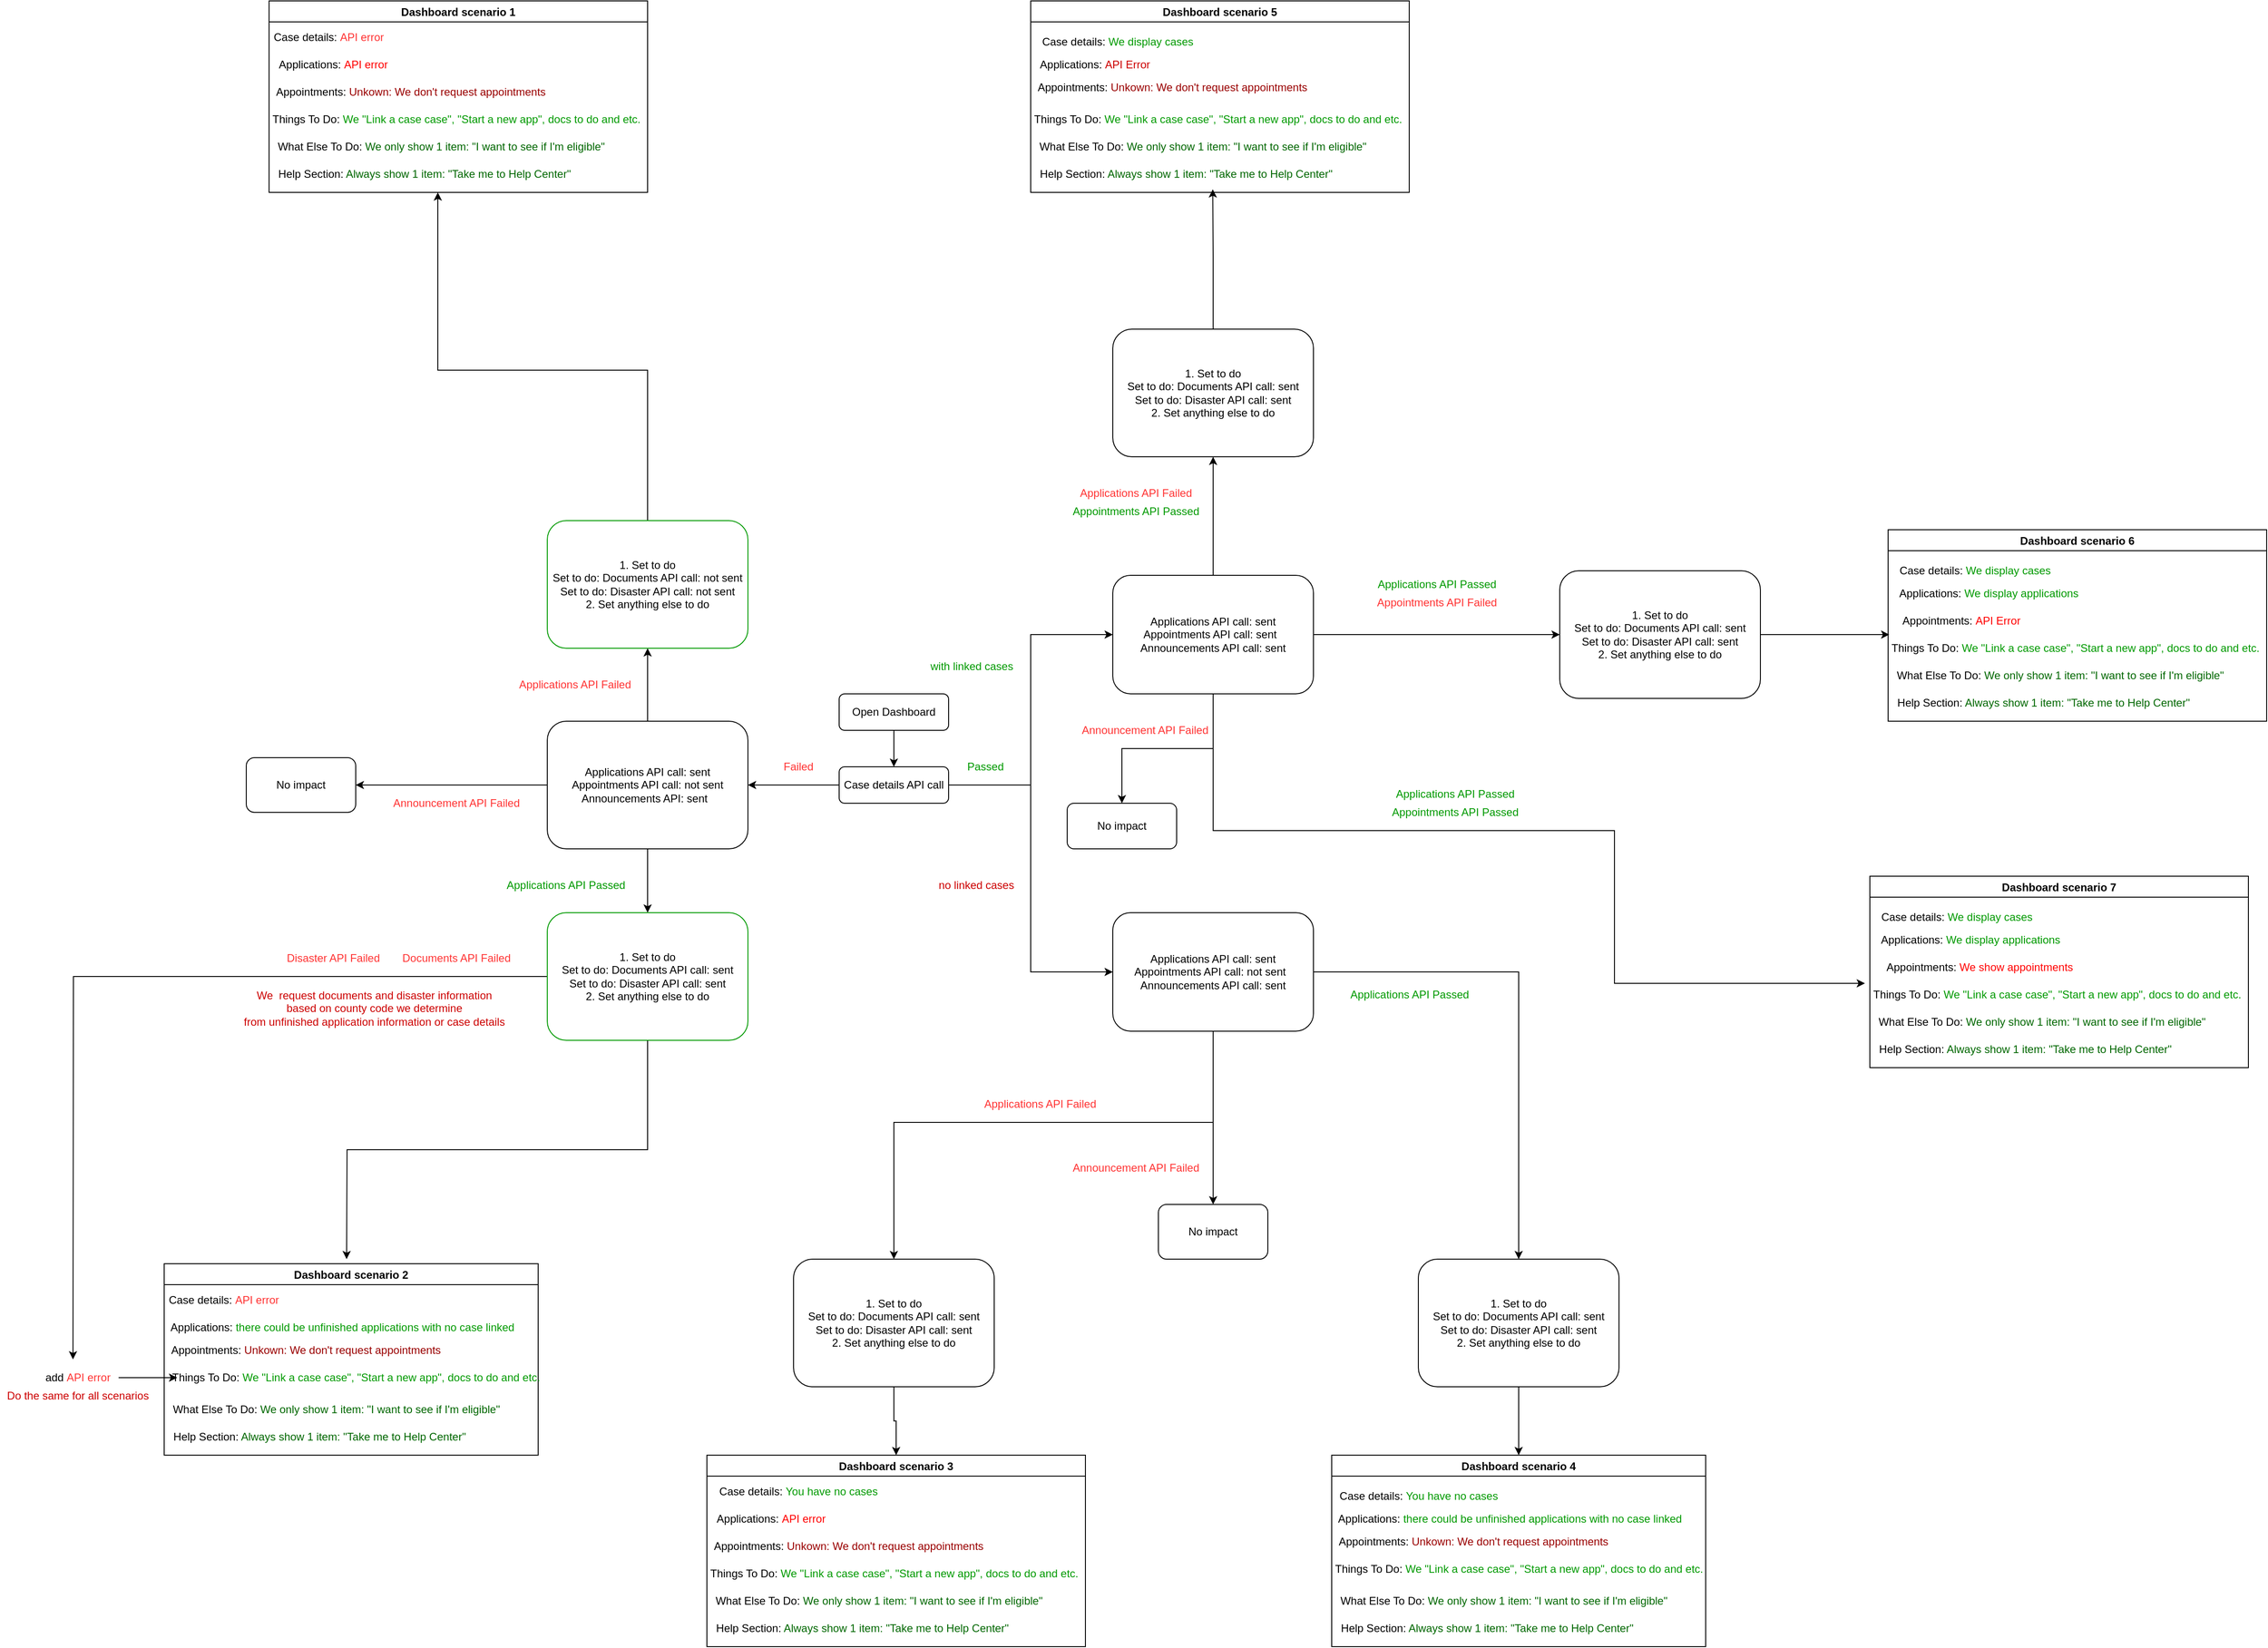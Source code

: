 <mxfile version="16.3.0" type="github">
  <diagram id="C5RBs43oDa-KdzZeNtuy" name="Page-1">
    <mxGraphModel dx="5891" dy="3206" grid="1" gridSize="10" guides="1" tooltips="1" connect="1" arrows="1" fold="1" page="1" pageScale="1" pageWidth="3300" pageHeight="2339" math="0" shadow="0">
      <root>
        <mxCell id="WIyWlLk6GJQsqaUBKTNV-0" />
        <mxCell id="WIyWlLk6GJQsqaUBKTNV-1" parent="WIyWlLk6GJQsqaUBKTNV-0" />
        <mxCell id="Nr0vDeNPcTDGTxnFOgeZ-0" value="" style="edgeStyle=orthogonalEdgeStyle;rounded=0;orthogonalLoop=1;jettySize=auto;html=1;" edge="1" parent="WIyWlLk6GJQsqaUBKTNV-1" source="WIyWlLk6GJQsqaUBKTNV-3" target="WIyWlLk6GJQsqaUBKTNV-12">
          <mxGeometry relative="1" as="geometry" />
        </mxCell>
        <mxCell id="WIyWlLk6GJQsqaUBKTNV-3" value="Open Dashboard" style="rounded=1;whiteSpace=wrap;html=1;fontSize=12;glass=0;strokeWidth=1;shadow=0;" parent="WIyWlLk6GJQsqaUBKTNV-1" vertex="1">
          <mxGeometry x="1380" y="980" width="120" height="40" as="geometry" />
        </mxCell>
        <mxCell id="Nr0vDeNPcTDGTxnFOgeZ-57" value="" style="edgeStyle=orthogonalEdgeStyle;rounded=0;orthogonalLoop=1;jettySize=auto;html=1;fontColor=#006600;" edge="1" parent="WIyWlLk6GJQsqaUBKTNV-1" source="WIyWlLk6GJQsqaUBKTNV-12" target="Nr0vDeNPcTDGTxnFOgeZ-56">
          <mxGeometry relative="1" as="geometry" />
        </mxCell>
        <mxCell id="Nr0vDeNPcTDGTxnFOgeZ-59" value="" style="edgeStyle=orthogonalEdgeStyle;rounded=0;orthogonalLoop=1;jettySize=auto;html=1;fontColor=#006600;entryX=0;entryY=0.5;entryDx=0;entryDy=0;" edge="1" parent="WIyWlLk6GJQsqaUBKTNV-1" source="WIyWlLk6GJQsqaUBKTNV-12" target="Nr0vDeNPcTDGTxnFOgeZ-58">
          <mxGeometry relative="1" as="geometry" />
        </mxCell>
        <mxCell id="Nr0vDeNPcTDGTxnFOgeZ-82" style="edgeStyle=orthogonalEdgeStyle;rounded=0;orthogonalLoop=1;jettySize=auto;html=1;fontColor=#009900;entryX=0;entryY=0.5;entryDx=0;entryDy=0;" edge="1" parent="WIyWlLk6GJQsqaUBKTNV-1" source="WIyWlLk6GJQsqaUBKTNV-12" target="Nr0vDeNPcTDGTxnFOgeZ-84">
          <mxGeometry relative="1" as="geometry">
            <mxPoint x="1590" y="1270" as="targetPoint" />
          </mxGeometry>
        </mxCell>
        <mxCell id="WIyWlLk6GJQsqaUBKTNV-12" value="Case details API call" style="rounded=1;whiteSpace=wrap;html=1;fontSize=12;glass=0;strokeWidth=1;shadow=0;" parent="WIyWlLk6GJQsqaUBKTNV-1" vertex="1">
          <mxGeometry x="1380" y="1060" width="120" height="40" as="geometry" />
        </mxCell>
        <mxCell id="Nr0vDeNPcTDGTxnFOgeZ-8" value="Dashboard scenario 1" style="swimlane;" vertex="1" parent="WIyWlLk6GJQsqaUBKTNV-1">
          <mxGeometry x="755" y="220" width="415" height="210" as="geometry" />
        </mxCell>
        <mxCell id="Nr0vDeNPcTDGTxnFOgeZ-9" value="&lt;font color=&quot;#000000&quot;&gt;Case details:&lt;/font&gt;&amp;nbsp;API error" style="text;html=1;align=center;verticalAlign=middle;resizable=0;points=[];autosize=1;strokeColor=none;fillColor=none;fontColor=#FF3333;" vertex="1" parent="Nr0vDeNPcTDGTxnFOgeZ-8">
          <mxGeometry x="-5" y="30" width="140" height="20" as="geometry" />
        </mxCell>
        <mxCell id="Nr0vDeNPcTDGTxnFOgeZ-12" value="&lt;font color=&quot;#000000&quot;&gt;Applications:&lt;/font&gt;&amp;nbsp;&lt;font color=&quot;#ff0000&quot;&gt;API error&lt;/font&gt;" style="text;html=1;align=center;verticalAlign=middle;resizable=0;points=[];autosize=1;strokeColor=none;fillColor=none;fontColor=#CC6600;" vertex="1" parent="Nr0vDeNPcTDGTxnFOgeZ-8">
          <mxGeometry x="5" y="60" width="130" height="20" as="geometry" />
        </mxCell>
        <mxCell id="Nr0vDeNPcTDGTxnFOgeZ-13" value="&lt;font color=&quot;#000000&quot;&gt;Appointments:&lt;/font&gt; &lt;font color=&quot;#990000&quot;&gt;Unkown: We don&#39;t request appointments&lt;/font&gt;" style="text;html=1;align=center;verticalAlign=middle;resizable=0;points=[];autosize=1;strokeColor=none;fillColor=none;fontColor=#CC6600;" vertex="1" parent="Nr0vDeNPcTDGTxnFOgeZ-8">
          <mxGeometry y="90" width="310" height="20" as="geometry" />
        </mxCell>
        <mxCell id="Nr0vDeNPcTDGTxnFOgeZ-15" value="&lt;font color=&quot;#000000&quot;&gt;Things To Do:&lt;/font&gt; &lt;font color=&quot;#009900&quot;&gt;We &quot;Link a case case&quot;, &quot;Start a new app&quot;, docs to do and etc.&lt;/font&gt;" style="text;html=1;align=center;verticalAlign=middle;resizable=0;points=[];autosize=1;strokeColor=none;fillColor=none;fontColor=#99004D;" vertex="1" parent="Nr0vDeNPcTDGTxnFOgeZ-8">
          <mxGeometry x="-5" y="120" width="420" height="20" as="geometry" />
        </mxCell>
        <mxCell id="Nr0vDeNPcTDGTxnFOgeZ-17" value="&lt;font color=&quot;#000000&quot;&gt;What Else To Do:&lt;/font&gt; &lt;font color=&quot;#006600&quot;&gt;We only show 1 item: &quot;I want to see if I&#39;m eligible&quot;&lt;/font&gt;&amp;nbsp;" style="text;html=1;align=center;verticalAlign=middle;resizable=0;points=[];autosize=1;strokeColor=none;fillColor=none;fontColor=#99004D;" vertex="1" parent="Nr0vDeNPcTDGTxnFOgeZ-8">
          <mxGeometry y="150" width="380" height="20" as="geometry" />
        </mxCell>
        <mxCell id="Nr0vDeNPcTDGTxnFOgeZ-19" value="&lt;font color=&quot;#000000&quot;&gt;Help Section:&lt;/font&gt; &lt;font color=&quot;#006600&quot;&gt;Always show 1 item: &quot;Take me to Help Center&quot;&lt;/font&gt;" style="text;html=1;align=center;verticalAlign=middle;resizable=0;points=[];autosize=1;strokeColor=none;fillColor=none;fontColor=#000099;" vertex="1" parent="Nr0vDeNPcTDGTxnFOgeZ-8">
          <mxGeometry y="180" width="340" height="20" as="geometry" />
        </mxCell>
        <mxCell id="Nr0vDeNPcTDGTxnFOgeZ-21" value="Failed" style="text;html=1;align=center;verticalAlign=middle;resizable=0;points=[];autosize=1;strokeColor=none;fillColor=none;fontColor=#FF3333;" vertex="1" parent="WIyWlLk6GJQsqaUBKTNV-1">
          <mxGeometry x="1310" y="1050" width="50" height="20" as="geometry" />
        </mxCell>
        <mxCell id="Nr0vDeNPcTDGTxnFOgeZ-25" value="&lt;font color=&quot;#009900&quot;&gt;with linked cases&lt;/font&gt;" style="text;html=1;align=center;verticalAlign=middle;resizable=0;points=[];autosize=1;strokeColor=none;fillColor=none;fontColor=#FF3333;" vertex="1" parent="WIyWlLk6GJQsqaUBKTNV-1">
          <mxGeometry x="1470" y="940" width="110" height="20" as="geometry" />
        </mxCell>
        <mxCell id="Nr0vDeNPcTDGTxnFOgeZ-61" value="" style="edgeStyle=orthogonalEdgeStyle;rounded=0;orthogonalLoop=1;jettySize=auto;html=1;fontColor=#006600;" edge="1" parent="WIyWlLk6GJQsqaUBKTNV-1" source="Nr0vDeNPcTDGTxnFOgeZ-56">
          <mxGeometry relative="1" as="geometry">
            <mxPoint x="1170.0" y="1220" as="targetPoint" />
          </mxGeometry>
        </mxCell>
        <mxCell id="Nr0vDeNPcTDGTxnFOgeZ-63" value="" style="edgeStyle=orthogonalEdgeStyle;rounded=0;orthogonalLoop=1;jettySize=auto;html=1;fontColor=#006600;" edge="1" parent="WIyWlLk6GJQsqaUBKTNV-1" source="Nr0vDeNPcTDGTxnFOgeZ-56" target="Nr0vDeNPcTDGTxnFOgeZ-62">
          <mxGeometry relative="1" as="geometry" />
        </mxCell>
        <mxCell id="Nr0vDeNPcTDGTxnFOgeZ-66" value="" style="edgeStyle=orthogonalEdgeStyle;rounded=0;orthogonalLoop=1;jettySize=auto;html=1;fontColor=#006600;" edge="1" parent="WIyWlLk6GJQsqaUBKTNV-1" source="Nr0vDeNPcTDGTxnFOgeZ-56" target="Nr0vDeNPcTDGTxnFOgeZ-65">
          <mxGeometry relative="1" as="geometry" />
        </mxCell>
        <mxCell id="Nr0vDeNPcTDGTxnFOgeZ-56" value="Applications API call: sent&lt;br&gt;Appointments API call: not sent&lt;br&gt;Announcements API: sent&amp;nbsp;&amp;nbsp;" style="rounded=1;whiteSpace=wrap;html=1;fontSize=12;glass=0;strokeWidth=1;shadow=0;" vertex="1" parent="WIyWlLk6GJQsqaUBKTNV-1">
          <mxGeometry x="1060" y="1010" width="220" height="140" as="geometry" />
        </mxCell>
        <mxCell id="Nr0vDeNPcTDGTxnFOgeZ-109" style="edgeStyle=orthogonalEdgeStyle;rounded=0;orthogonalLoop=1;jettySize=auto;html=1;entryX=0.5;entryY=0;entryDx=0;entryDy=0;fontSize=12;fontColor=#009900;" edge="1" parent="WIyWlLk6GJQsqaUBKTNV-1" source="Nr0vDeNPcTDGTxnFOgeZ-58" target="Nr0vDeNPcTDGTxnFOgeZ-108">
          <mxGeometry relative="1" as="geometry" />
        </mxCell>
        <mxCell id="Nr0vDeNPcTDGTxnFOgeZ-117" style="edgeStyle=orthogonalEdgeStyle;rounded=0;orthogonalLoop=1;jettySize=auto;html=1;entryX=0.5;entryY=1;entryDx=0;entryDy=0;fontSize=12;fontColor=#4D9900;" edge="1" parent="WIyWlLk6GJQsqaUBKTNV-1" source="Nr0vDeNPcTDGTxnFOgeZ-58" target="Nr0vDeNPcTDGTxnFOgeZ-116">
          <mxGeometry relative="1" as="geometry" />
        </mxCell>
        <mxCell id="Nr0vDeNPcTDGTxnFOgeZ-119" style="edgeStyle=orthogonalEdgeStyle;rounded=0;orthogonalLoop=1;jettySize=auto;html=1;entryX=0;entryY=0.5;entryDx=0;entryDy=0;fontSize=12;fontColor=#4D9900;" edge="1" parent="WIyWlLk6GJQsqaUBKTNV-1" source="Nr0vDeNPcTDGTxnFOgeZ-58" target="Nr0vDeNPcTDGTxnFOgeZ-118">
          <mxGeometry relative="1" as="geometry" />
        </mxCell>
        <mxCell id="Nr0vDeNPcTDGTxnFOgeZ-165" style="edgeStyle=orthogonalEdgeStyle;rounded=0;orthogonalLoop=1;jettySize=auto;html=1;entryX=-0.001;entryY=-0.125;entryDx=0;entryDy=0;entryPerimeter=0;fontSize=12;fontColor=#FF0000;" edge="1" parent="WIyWlLk6GJQsqaUBKTNV-1" source="Nr0vDeNPcTDGTxnFOgeZ-58" target="Nr0vDeNPcTDGTxnFOgeZ-161">
          <mxGeometry relative="1" as="geometry">
            <Array as="points">
              <mxPoint x="1790" y="1130" />
              <mxPoint x="2230" y="1130" />
              <mxPoint x="2230" y="1298" />
            </Array>
          </mxGeometry>
        </mxCell>
        <mxCell id="Nr0vDeNPcTDGTxnFOgeZ-58" value="Applications API call: sent&lt;br&gt;Appointments API call: sent&amp;nbsp;&amp;nbsp;&lt;br&gt;Announcements API call: sent" style="rounded=1;whiteSpace=wrap;html=1;fontSize=12;glass=0;strokeWidth=1;shadow=0;" vertex="1" parent="WIyWlLk6GJQsqaUBKTNV-1">
          <mxGeometry x="1680" y="850" width="220" height="130" as="geometry" />
        </mxCell>
        <mxCell id="Nr0vDeNPcTDGTxnFOgeZ-81" style="edgeStyle=orthogonalEdgeStyle;rounded=0;orthogonalLoop=1;jettySize=auto;html=1;fontColor=#009900;exitX=0.5;exitY=1;exitDx=0;exitDy=0;" edge="1" parent="WIyWlLk6GJQsqaUBKTNV-1" source="Nr0vDeNPcTDGTxnFOgeZ-132">
          <mxGeometry relative="1" as="geometry">
            <mxPoint x="840.0" y="1600" as="targetPoint" />
            <mxPoint x="1157.9" y="1360.84" as="sourcePoint" />
          </mxGeometry>
        </mxCell>
        <mxCell id="Nr0vDeNPcTDGTxnFOgeZ-71" style="edgeStyle=orthogonalEdgeStyle;rounded=0;orthogonalLoop=1;jettySize=auto;html=1;fontColor=#006600;" edge="1" parent="WIyWlLk6GJQsqaUBKTNV-1" source="Nr0vDeNPcTDGTxnFOgeZ-62">
          <mxGeometry relative="1" as="geometry">
            <mxPoint x="940" y="430" as="targetPoint" />
            <Array as="points">
              <mxPoint x="1170" y="625" />
              <mxPoint x="940" y="625" />
              <mxPoint x="940" y="460" />
            </Array>
          </mxGeometry>
        </mxCell>
        <mxCell id="Nr0vDeNPcTDGTxnFOgeZ-62" value="1. Set to do&lt;br&gt;Set to do: Documents API call: not sent&lt;br&gt;Set to do: Disaster API call: not sent&lt;br&gt;2. Set anything else to do" style="rounded=1;whiteSpace=wrap;html=1;fontSize=12;glass=0;strokeWidth=1;shadow=0;strokeColor=#009900;" vertex="1" parent="WIyWlLk6GJQsqaUBKTNV-1">
          <mxGeometry x="1060" y="790" width="220" height="140" as="geometry" />
        </mxCell>
        <mxCell id="Nr0vDeNPcTDGTxnFOgeZ-64" value="Applications API Failed" style="text;html=1;align=center;verticalAlign=middle;resizable=0;points=[];autosize=1;strokeColor=none;fillColor=none;fontColor=#FF3333;" vertex="1" parent="WIyWlLk6GJQsqaUBKTNV-1">
          <mxGeometry x="1020" y="960" width="140" height="20" as="geometry" />
        </mxCell>
        <mxCell id="Nr0vDeNPcTDGTxnFOgeZ-65" value="No impact" style="whiteSpace=wrap;html=1;rounded=1;glass=0;strokeWidth=1;shadow=0;" vertex="1" parent="WIyWlLk6GJQsqaUBKTNV-1">
          <mxGeometry x="730" y="1050" width="120" height="60" as="geometry" />
        </mxCell>
        <mxCell id="Nr0vDeNPcTDGTxnFOgeZ-68" value="Announcement API Failed" style="text;html=1;align=center;verticalAlign=middle;resizable=0;points=[];autosize=1;strokeColor=none;fillColor=none;fontColor=#FF3333;" vertex="1" parent="WIyWlLk6GJQsqaUBKTNV-1">
          <mxGeometry x="885" y="1090" width="150" height="20" as="geometry" />
        </mxCell>
        <mxCell id="Nr0vDeNPcTDGTxnFOgeZ-72" value="&lt;font color=&quot;#009900&quot;&gt;Applications API Passed&lt;/font&gt;" style="text;html=1;align=center;verticalAlign=middle;resizable=0;points=[];autosize=1;strokeColor=none;fillColor=none;fontColor=#FF3333;" vertex="1" parent="WIyWlLk6GJQsqaUBKTNV-1">
          <mxGeometry x="1005" y="1180" width="150" height="20" as="geometry" />
        </mxCell>
        <mxCell id="Nr0vDeNPcTDGTxnFOgeZ-73" value="Dashboard scenario 2" style="swimlane;" vertex="1" parent="WIyWlLk6GJQsqaUBKTNV-1">
          <mxGeometry x="640" y="1605" width="410" height="210" as="geometry" />
        </mxCell>
        <mxCell id="Nr0vDeNPcTDGTxnFOgeZ-74" value="&lt;font color=&quot;#000000&quot;&gt;Case details:&lt;/font&gt;&amp;nbsp;API error" style="text;html=1;align=center;verticalAlign=middle;resizable=0;points=[];autosize=1;strokeColor=none;fillColor=none;fontColor=#FF3333;" vertex="1" parent="Nr0vDeNPcTDGTxnFOgeZ-73">
          <mxGeometry x="-5" y="30" width="140" height="20" as="geometry" />
        </mxCell>
        <mxCell id="Nr0vDeNPcTDGTxnFOgeZ-75" value="&lt;font color=&quot;#000000&quot;&gt;Applications:&lt;/font&gt;&amp;nbsp;&lt;font color=&quot;#009900&quot;&gt;there could be unfinished applications with no case linked&lt;/font&gt;" style="text;html=1;align=center;verticalAlign=middle;resizable=0;points=[];autosize=1;strokeColor=none;fillColor=none;fontColor=#CC6600;" vertex="1" parent="Nr0vDeNPcTDGTxnFOgeZ-73">
          <mxGeometry y="60" width="390" height="20" as="geometry" />
        </mxCell>
        <mxCell id="Nr0vDeNPcTDGTxnFOgeZ-77" value="&lt;font color=&quot;#000000&quot;&gt;Things To Do:&lt;/font&gt;&amp;nbsp;&lt;font color=&quot;#009900&quot;&gt;We &quot;Link a case case&quot;, &quot;Start a new app&quot;, docs to do and etc.&lt;/font&gt;" style="text;html=1;align=center;verticalAlign=middle;resizable=0;points=[];autosize=1;strokeColor=none;fillColor=none;fontColor=#99004D;" vertex="1" parent="Nr0vDeNPcTDGTxnFOgeZ-73">
          <mxGeometry y="115" width="420" height="20" as="geometry" />
        </mxCell>
        <mxCell id="Nr0vDeNPcTDGTxnFOgeZ-78" value="&lt;font color=&quot;#000000&quot;&gt;What Else To Do:&lt;/font&gt; &lt;font color=&quot;#006600&quot;&gt;We only show 1 item: &quot;I want to see if I&#39;m eligible&quot;&lt;/font&gt;&amp;nbsp;" style="text;html=1;align=center;verticalAlign=middle;resizable=0;points=[];autosize=1;strokeColor=none;fillColor=none;fontColor=#99004D;" vertex="1" parent="Nr0vDeNPcTDGTxnFOgeZ-73">
          <mxGeometry y="150" width="380" height="20" as="geometry" />
        </mxCell>
        <mxCell id="Nr0vDeNPcTDGTxnFOgeZ-79" value="&lt;font color=&quot;#000000&quot;&gt;Help Section:&lt;/font&gt; &lt;font color=&quot;#006600&quot;&gt;Always show 1 item: &quot;Take me to Help Center&quot;&lt;/font&gt;" style="text;html=1;align=center;verticalAlign=middle;resizable=0;points=[];autosize=1;strokeColor=none;fillColor=none;fontColor=#000099;" vertex="1" parent="Nr0vDeNPcTDGTxnFOgeZ-73">
          <mxGeometry y="180" width="340" height="20" as="geometry" />
        </mxCell>
        <mxCell id="Nr0vDeNPcTDGTxnFOgeZ-76" value="&lt;font color=&quot;#000000&quot;&gt;Appointments:&lt;/font&gt; &lt;font color=&quot;#990000&quot;&gt;Unkown: We don&#39;t request appointments&lt;/font&gt;" style="text;html=1;align=center;verticalAlign=middle;resizable=0;points=[];autosize=1;strokeColor=none;fillColor=none;fontColor=#CC6600;" vertex="1" parent="Nr0vDeNPcTDGTxnFOgeZ-73">
          <mxGeometry y="85" width="310" height="20" as="geometry" />
        </mxCell>
        <mxCell id="Nr0vDeNPcTDGTxnFOgeZ-83" value="&lt;font&gt;no linked cases&lt;/font&gt;" style="text;html=1;align=center;verticalAlign=middle;resizable=0;points=[];autosize=1;strokeColor=none;fillColor=none;fontColor=#CC0000;" vertex="1" parent="WIyWlLk6GJQsqaUBKTNV-1">
          <mxGeometry x="1480" y="1180" width="100" height="20" as="geometry" />
        </mxCell>
        <mxCell id="Nr0vDeNPcTDGTxnFOgeZ-93" style="edgeStyle=orthogonalEdgeStyle;rounded=0;orthogonalLoop=1;jettySize=auto;html=1;fontColor=#CC0000;entryX=0.5;entryY=0;entryDx=0;entryDy=0;" edge="1" parent="WIyWlLk6GJQsqaUBKTNV-1" source="Nr0vDeNPcTDGTxnFOgeZ-84" target="Nr0vDeNPcTDGTxnFOgeZ-111">
          <mxGeometry relative="1" as="geometry">
            <mxPoint x="1450" y="1600" as="targetPoint" />
            <Array as="points">
              <mxPoint x="1790" y="1450" />
              <mxPoint x="1440" y="1450" />
            </Array>
          </mxGeometry>
        </mxCell>
        <mxCell id="Nr0vDeNPcTDGTxnFOgeZ-96" style="edgeStyle=orthogonalEdgeStyle;rounded=0;orthogonalLoop=1;jettySize=auto;html=1;entryX=0.5;entryY=0;entryDx=0;entryDy=0;fontSize=12;fontColor=#009900;" edge="1" parent="WIyWlLk6GJQsqaUBKTNV-1" source="Nr0vDeNPcTDGTxnFOgeZ-84" target="Nr0vDeNPcTDGTxnFOgeZ-95">
          <mxGeometry relative="1" as="geometry" />
        </mxCell>
        <mxCell id="Nr0vDeNPcTDGTxnFOgeZ-105" style="edgeStyle=orthogonalEdgeStyle;rounded=0;orthogonalLoop=1;jettySize=auto;html=1;fontSize=12;fontColor=#009900;entryX=0.5;entryY=0;entryDx=0;entryDy=0;" edge="1" parent="WIyWlLk6GJQsqaUBKTNV-1" source="Nr0vDeNPcTDGTxnFOgeZ-84" target="Nr0vDeNPcTDGTxnFOgeZ-114">
          <mxGeometry relative="1" as="geometry">
            <mxPoint x="2125" y="1490" as="targetPoint" />
          </mxGeometry>
        </mxCell>
        <mxCell id="Nr0vDeNPcTDGTxnFOgeZ-84" value="Applications API call: sent&lt;br&gt;Appointments API call: not sent&amp;nbsp;&amp;nbsp;&lt;br&gt;Announcements API call: sent" style="rounded=1;whiteSpace=wrap;html=1;fontSize=12;glass=0;strokeWidth=1;shadow=0;" vertex="1" parent="WIyWlLk6GJQsqaUBKTNV-1">
          <mxGeometry x="1680" y="1220" width="220" height="130" as="geometry" />
        </mxCell>
        <mxCell id="Nr0vDeNPcTDGTxnFOgeZ-85" value="&lt;font color=&quot;#009900&quot;&gt;Passed&lt;/font&gt;" style="text;html=1;align=center;verticalAlign=middle;resizable=0;points=[];autosize=1;strokeColor=none;fillColor=none;fontColor=#FF3333;" vertex="1" parent="WIyWlLk6GJQsqaUBKTNV-1">
          <mxGeometry x="1510" y="1050" width="60" height="20" as="geometry" />
        </mxCell>
        <mxCell id="Nr0vDeNPcTDGTxnFOgeZ-86" value="Dashboard scenario 3" style="swimlane;" vertex="1" parent="WIyWlLk6GJQsqaUBKTNV-1">
          <mxGeometry x="1235" y="1815" width="415" height="210" as="geometry" />
        </mxCell>
        <mxCell id="Nr0vDeNPcTDGTxnFOgeZ-87" value="&lt;font color=&quot;#000000&quot;&gt;Case details:&lt;/font&gt;&amp;nbsp;&lt;font color=&quot;#009900&quot;&gt;You have no cases&lt;/font&gt;" style="text;html=1;align=center;verticalAlign=middle;resizable=0;points=[];autosize=1;strokeColor=none;fillColor=none;fontColor=#FF3333;" vertex="1" parent="Nr0vDeNPcTDGTxnFOgeZ-86">
          <mxGeometry x="5" y="30" width="190" height="20" as="geometry" />
        </mxCell>
        <mxCell id="Nr0vDeNPcTDGTxnFOgeZ-88" value="&lt;font color=&quot;#000000&quot;&gt;Applications:&lt;/font&gt;&amp;nbsp;&lt;font color=&quot;#ff0000&quot;&gt;API error&lt;/font&gt;" style="text;html=1;align=center;verticalAlign=middle;resizable=0;points=[];autosize=1;strokeColor=none;fillColor=none;fontColor=#CC6600;" vertex="1" parent="Nr0vDeNPcTDGTxnFOgeZ-86">
          <mxGeometry x="5" y="60" width="130" height="20" as="geometry" />
        </mxCell>
        <mxCell id="Nr0vDeNPcTDGTxnFOgeZ-89" value="&lt;font color=&quot;#000000&quot;&gt;Appointments:&lt;/font&gt; &lt;font color=&quot;#990000&quot;&gt;Unkown: We don&#39;t request appointments&lt;/font&gt;" style="text;html=1;align=center;verticalAlign=middle;resizable=0;points=[];autosize=1;strokeColor=none;fillColor=none;fontColor=#CC6600;" vertex="1" parent="Nr0vDeNPcTDGTxnFOgeZ-86">
          <mxGeometry y="90" width="310" height="20" as="geometry" />
        </mxCell>
        <mxCell id="Nr0vDeNPcTDGTxnFOgeZ-90" value="&lt;font color=&quot;#000000&quot;&gt;Things To Do:&lt;/font&gt;&amp;nbsp;&lt;font color=&quot;#009900&quot;&gt;We &quot;Link a case case&quot;, &quot;Start a new app&quot;, docs to do and etc.&lt;/font&gt;" style="text;html=1;align=center;verticalAlign=middle;resizable=0;points=[];autosize=1;strokeColor=none;fillColor=none;fontColor=#99004D;" vertex="1" parent="Nr0vDeNPcTDGTxnFOgeZ-86">
          <mxGeometry x="-5" y="120" width="420" height="20" as="geometry" />
        </mxCell>
        <mxCell id="Nr0vDeNPcTDGTxnFOgeZ-91" value="&lt;font color=&quot;#000000&quot;&gt;What Else To Do:&lt;/font&gt; &lt;font color=&quot;#006600&quot;&gt;We only show 1 item: &quot;I want to see if I&#39;m eligible&quot;&lt;/font&gt;&amp;nbsp;" style="text;html=1;align=center;verticalAlign=middle;resizable=0;points=[];autosize=1;strokeColor=none;fillColor=none;fontColor=#99004D;" vertex="1" parent="Nr0vDeNPcTDGTxnFOgeZ-86">
          <mxGeometry y="150" width="380" height="20" as="geometry" />
        </mxCell>
        <mxCell id="Nr0vDeNPcTDGTxnFOgeZ-92" value="&lt;font color=&quot;#000000&quot;&gt;Help Section:&lt;/font&gt; &lt;font color=&quot;#006600&quot;&gt;Always show 1 item: &quot;Take me to Help Center&quot;&lt;/font&gt;" style="text;html=1;align=center;verticalAlign=middle;resizable=0;points=[];autosize=1;strokeColor=none;fillColor=none;fontColor=#000099;" vertex="1" parent="Nr0vDeNPcTDGTxnFOgeZ-86">
          <mxGeometry y="180" width="340" height="20" as="geometry" />
        </mxCell>
        <mxCell id="Nr0vDeNPcTDGTxnFOgeZ-94" value="Applications API Failed" style="text;html=1;align=center;verticalAlign=middle;resizable=0;points=[];autosize=1;strokeColor=none;fillColor=none;fontColor=#FF3333;" vertex="1" parent="WIyWlLk6GJQsqaUBKTNV-1">
          <mxGeometry x="1530" y="1420" width="140" height="20" as="geometry" />
        </mxCell>
        <mxCell id="Nr0vDeNPcTDGTxnFOgeZ-95" value="No impact" style="whiteSpace=wrap;html=1;rounded=1;glass=0;strokeWidth=1;shadow=0;" vertex="1" parent="WIyWlLk6GJQsqaUBKTNV-1">
          <mxGeometry x="1730" y="1540" width="120" height="60" as="geometry" />
        </mxCell>
        <mxCell id="Nr0vDeNPcTDGTxnFOgeZ-97" value="Announcement API Failed" style="text;html=1;align=center;verticalAlign=middle;resizable=0;points=[];autosize=1;strokeColor=none;fillColor=none;fontColor=#FF3333;" vertex="1" parent="WIyWlLk6GJQsqaUBKTNV-1">
          <mxGeometry x="1630" y="1490" width="150" height="20" as="geometry" />
        </mxCell>
        <mxCell id="Nr0vDeNPcTDGTxnFOgeZ-98" value="Dashboard scenario 4" style="swimlane;" vertex="1" parent="WIyWlLk6GJQsqaUBKTNV-1">
          <mxGeometry x="1920" y="1815" width="410" height="210" as="geometry" />
        </mxCell>
        <mxCell id="Nr0vDeNPcTDGTxnFOgeZ-100" value="&lt;font color=&quot;#000000&quot;&gt;Applications:&lt;/font&gt;&amp;nbsp;&lt;font color=&quot;#009900&quot;&gt;there could be unfinished applications with no case linked&lt;/font&gt;" style="text;html=1;align=center;verticalAlign=middle;resizable=0;points=[];autosize=1;strokeColor=none;fillColor=none;fontColor=#CC6600;" vertex="1" parent="Nr0vDeNPcTDGTxnFOgeZ-98">
          <mxGeometry y="60" width="390" height="20" as="geometry" />
        </mxCell>
        <mxCell id="Nr0vDeNPcTDGTxnFOgeZ-101" value="&lt;font color=&quot;#000000&quot;&gt;Things To Do:&lt;/font&gt;&amp;nbsp;&lt;font color=&quot;#009900&quot;&gt;We &quot;Link a case case&quot;, &quot;Start a new app&quot;, docs to do and etc.&lt;/font&gt;" style="text;html=1;align=center;verticalAlign=middle;resizable=0;points=[];autosize=1;strokeColor=none;fillColor=none;fontColor=#99004D;" vertex="1" parent="Nr0vDeNPcTDGTxnFOgeZ-98">
          <mxGeometry x="-5" y="115" width="420" height="20" as="geometry" />
        </mxCell>
        <mxCell id="Nr0vDeNPcTDGTxnFOgeZ-102" value="&lt;font color=&quot;#000000&quot;&gt;What Else To Do:&lt;/font&gt; &lt;font color=&quot;#006600&quot;&gt;We only show 1 item: &quot;I want to see if I&#39;m eligible&quot;&lt;/font&gt;&amp;nbsp;" style="text;html=1;align=center;verticalAlign=middle;resizable=0;points=[];autosize=1;strokeColor=none;fillColor=none;fontColor=#99004D;" vertex="1" parent="Nr0vDeNPcTDGTxnFOgeZ-98">
          <mxGeometry y="150" width="380" height="20" as="geometry" />
        </mxCell>
        <mxCell id="Nr0vDeNPcTDGTxnFOgeZ-103" value="&lt;font color=&quot;#000000&quot;&gt;Help Section:&lt;/font&gt; &lt;font color=&quot;#006600&quot;&gt;Always show 1 item: &quot;Take me to Help Center&quot;&lt;/font&gt;" style="text;html=1;align=center;verticalAlign=middle;resizable=0;points=[];autosize=1;strokeColor=none;fillColor=none;fontColor=#000099;" vertex="1" parent="Nr0vDeNPcTDGTxnFOgeZ-98">
          <mxGeometry y="180" width="340" height="20" as="geometry" />
        </mxCell>
        <mxCell id="Nr0vDeNPcTDGTxnFOgeZ-104" value="&lt;font color=&quot;#000000&quot;&gt;Appointments:&lt;/font&gt; &lt;font color=&quot;#990000&quot;&gt;Unkown: We don&#39;t request appointments&lt;/font&gt;" style="text;html=1;align=center;verticalAlign=middle;resizable=0;points=[];autosize=1;strokeColor=none;fillColor=none;fontColor=#CC6600;" vertex="1" parent="Nr0vDeNPcTDGTxnFOgeZ-98">
          <mxGeometry y="85" width="310" height="20" as="geometry" />
        </mxCell>
        <mxCell id="Nr0vDeNPcTDGTxnFOgeZ-107" value="&lt;font color=&quot;#000000&quot;&gt;Case details:&lt;/font&gt;&amp;nbsp;&lt;font color=&quot;#009900&quot;&gt;You have no cases&lt;/font&gt;" style="text;html=1;align=center;verticalAlign=middle;resizable=0;points=[];autosize=1;strokeColor=none;fillColor=none;fontColor=#FF3333;" vertex="1" parent="Nr0vDeNPcTDGTxnFOgeZ-98">
          <mxGeometry y="35" width="190" height="20" as="geometry" />
        </mxCell>
        <mxCell id="Nr0vDeNPcTDGTxnFOgeZ-106" value="&lt;font color=&quot;#009900&quot;&gt;Applications API Passed&lt;/font&gt;" style="text;html=1;align=center;verticalAlign=middle;resizable=0;points=[];autosize=1;strokeColor=none;fillColor=none;fontColor=#FF3333;" vertex="1" parent="WIyWlLk6GJQsqaUBKTNV-1">
          <mxGeometry x="1930" y="1300" width="150" height="20" as="geometry" />
        </mxCell>
        <mxCell id="Nr0vDeNPcTDGTxnFOgeZ-108" value="No impact" style="whiteSpace=wrap;html=1;rounded=1;glass=0;strokeWidth=1;shadow=0;" vertex="1" parent="WIyWlLk6GJQsqaUBKTNV-1">
          <mxGeometry x="1630" y="1100" width="120" height="50" as="geometry" />
        </mxCell>
        <mxCell id="Nr0vDeNPcTDGTxnFOgeZ-110" value="Announcement API Failed" style="text;html=1;align=center;verticalAlign=middle;resizable=0;points=[];autosize=1;strokeColor=none;fillColor=none;fontColor=#FF3333;" vertex="1" parent="WIyWlLk6GJQsqaUBKTNV-1">
          <mxGeometry x="1640" y="1010" width="150" height="20" as="geometry" />
        </mxCell>
        <mxCell id="Nr0vDeNPcTDGTxnFOgeZ-113" value="" style="edgeStyle=orthogonalEdgeStyle;rounded=0;orthogonalLoop=1;jettySize=auto;html=1;fontSize=12;fontColor=#4D9900;entryX=0.5;entryY=0;entryDx=0;entryDy=0;" edge="1" parent="WIyWlLk6GJQsqaUBKTNV-1" source="Nr0vDeNPcTDGTxnFOgeZ-111" target="Nr0vDeNPcTDGTxnFOgeZ-86">
          <mxGeometry relative="1" as="geometry" />
        </mxCell>
        <mxCell id="Nr0vDeNPcTDGTxnFOgeZ-111" value="1. Set to do&lt;br&gt;Set to do: Documents API call: sent&lt;br&gt;Set to do: Disaster API call: sent&lt;br&gt;2. Set anything else to do" style="rounded=1;whiteSpace=wrap;html=1;fontSize=12;glass=0;strokeWidth=1;shadow=0;" vertex="1" parent="WIyWlLk6GJQsqaUBKTNV-1">
          <mxGeometry x="1330" y="1600" width="220" height="140" as="geometry" />
        </mxCell>
        <mxCell id="Nr0vDeNPcTDGTxnFOgeZ-115" value="" style="edgeStyle=orthogonalEdgeStyle;rounded=0;orthogonalLoop=1;jettySize=auto;html=1;fontSize=12;fontColor=#4D9900;entryX=0.5;entryY=0;entryDx=0;entryDy=0;" edge="1" parent="WIyWlLk6GJQsqaUBKTNV-1" source="Nr0vDeNPcTDGTxnFOgeZ-114" target="Nr0vDeNPcTDGTxnFOgeZ-98">
          <mxGeometry relative="1" as="geometry" />
        </mxCell>
        <mxCell id="Nr0vDeNPcTDGTxnFOgeZ-114" value="1. Set to do&lt;br&gt;Set to do: Documents API call: sent&lt;br&gt;Set to do: Disaster API call: sent&lt;br&gt;2. Set anything else to do" style="rounded=1;whiteSpace=wrap;html=1;fontSize=12;glass=0;strokeWidth=1;shadow=0;" vertex="1" parent="WIyWlLk6GJQsqaUBKTNV-1">
          <mxGeometry x="2015" y="1600" width="220" height="140" as="geometry" />
        </mxCell>
        <mxCell id="Nr0vDeNPcTDGTxnFOgeZ-131" style="edgeStyle=orthogonalEdgeStyle;rounded=0;orthogonalLoop=1;jettySize=auto;html=1;fontSize=12;fontColor=#4D9900;entryX=0.587;entryY=1.333;entryDx=0;entryDy=0;entryPerimeter=0;" edge="1" parent="WIyWlLk6GJQsqaUBKTNV-1" source="Nr0vDeNPcTDGTxnFOgeZ-116" target="Nr0vDeNPcTDGTxnFOgeZ-128">
          <mxGeometry relative="1" as="geometry">
            <mxPoint x="1790" y="440" as="targetPoint" />
          </mxGeometry>
        </mxCell>
        <mxCell id="Nr0vDeNPcTDGTxnFOgeZ-116" value="1. Set to do&lt;br&gt;Set to do: Documents API call: sent&lt;br&gt;Set to do: Disaster API call: sent&lt;br&gt;2. Set anything else to do" style="rounded=1;whiteSpace=wrap;html=1;fontSize=12;glass=0;strokeWidth=1;shadow=0;" vertex="1" parent="WIyWlLk6GJQsqaUBKTNV-1">
          <mxGeometry x="1680" y="580" width="220" height="140" as="geometry" />
        </mxCell>
        <mxCell id="Nr0vDeNPcTDGTxnFOgeZ-154" style="edgeStyle=orthogonalEdgeStyle;rounded=0;orthogonalLoop=1;jettySize=auto;html=1;entryX=0.015;entryY=-0.25;entryDx=0;entryDy=0;entryPerimeter=0;fontSize=12;fontColor=#CC0000;" edge="1" parent="WIyWlLk6GJQsqaUBKTNV-1" source="Nr0vDeNPcTDGTxnFOgeZ-118" target="Nr0vDeNPcTDGTxnFOgeZ-153">
          <mxGeometry relative="1" as="geometry" />
        </mxCell>
        <mxCell id="Nr0vDeNPcTDGTxnFOgeZ-118" value="1. Set to do&lt;br&gt;Set to do: Documents API call: sent&lt;br&gt;Set to do: Disaster API call: sent&lt;br&gt;2. Set anything else to do" style="rounded=1;whiteSpace=wrap;html=1;fontSize=12;glass=0;strokeWidth=1;shadow=0;" vertex="1" parent="WIyWlLk6GJQsqaUBKTNV-1">
          <mxGeometry x="2170" y="845" width="220" height="140" as="geometry" />
        </mxCell>
        <mxCell id="Nr0vDeNPcTDGTxnFOgeZ-120" value="Applications API Failed" style="text;html=1;align=center;verticalAlign=middle;resizable=0;points=[];autosize=1;strokeColor=none;fillColor=none;fontColor=#FF3333;" vertex="1" parent="WIyWlLk6GJQsqaUBKTNV-1">
          <mxGeometry x="1635" y="750" width="140" height="20" as="geometry" />
        </mxCell>
        <mxCell id="Nr0vDeNPcTDGTxnFOgeZ-121" value="&lt;font color=&quot;#009900&quot;&gt;Applications API Passed&lt;/font&gt;" style="text;html=1;align=center;verticalAlign=middle;resizable=0;points=[];autosize=1;strokeColor=none;fillColor=none;fontColor=#FF3333;" vertex="1" parent="WIyWlLk6GJQsqaUBKTNV-1">
          <mxGeometry x="1960" y="850" width="150" height="20" as="geometry" />
        </mxCell>
        <mxCell id="Nr0vDeNPcTDGTxnFOgeZ-122" value="Appointments API Failed" style="text;html=1;align=center;verticalAlign=middle;resizable=0;points=[];autosize=1;strokeColor=none;fillColor=none;fontColor=#FF3333;" vertex="1" parent="WIyWlLk6GJQsqaUBKTNV-1">
          <mxGeometry x="1960" y="870" width="150" height="20" as="geometry" />
        </mxCell>
        <mxCell id="Nr0vDeNPcTDGTxnFOgeZ-123" value="&lt;font color=&quot;#009900&quot;&gt;Appointments API Passed&lt;/font&gt;" style="text;html=1;align=center;verticalAlign=middle;resizable=0;points=[];autosize=1;strokeColor=none;fillColor=none;fontColor=#FF3333;" vertex="1" parent="WIyWlLk6GJQsqaUBKTNV-1">
          <mxGeometry x="1630" y="770" width="150" height="20" as="geometry" />
        </mxCell>
        <mxCell id="Nr0vDeNPcTDGTxnFOgeZ-124" value="Dashboard scenario 5" style="swimlane;" vertex="1" parent="WIyWlLk6GJQsqaUBKTNV-1">
          <mxGeometry x="1590" y="220" width="415" height="210" as="geometry" />
        </mxCell>
        <mxCell id="Nr0vDeNPcTDGTxnFOgeZ-125" value="&lt;font color=&quot;#000000&quot;&gt;Applications:&lt;/font&gt;&amp;nbsp;&lt;font color=&quot;#cc0000&quot;&gt;API Error&lt;/font&gt;" style="text;html=1;align=center;verticalAlign=middle;resizable=0;points=[];autosize=1;strokeColor=none;fillColor=none;fontColor=#CC6600;" vertex="1" parent="Nr0vDeNPcTDGTxnFOgeZ-124">
          <mxGeometry y="60" width="140" height="20" as="geometry" />
        </mxCell>
        <mxCell id="Nr0vDeNPcTDGTxnFOgeZ-127" value="&lt;font color=&quot;#000000&quot;&gt;What Else To Do:&lt;/font&gt; &lt;font color=&quot;#006600&quot;&gt;We only show 1 item: &quot;I want to see if I&#39;m eligible&quot;&lt;/font&gt;&amp;nbsp;" style="text;html=1;align=center;verticalAlign=middle;resizable=0;points=[];autosize=1;strokeColor=none;fillColor=none;fontColor=#99004D;" vertex="1" parent="Nr0vDeNPcTDGTxnFOgeZ-124">
          <mxGeometry y="150" width="380" height="20" as="geometry" />
        </mxCell>
        <mxCell id="Nr0vDeNPcTDGTxnFOgeZ-128" value="&lt;font color=&quot;#000000&quot;&gt;Help Section:&lt;/font&gt; &lt;font color=&quot;#006600&quot;&gt;Always show 1 item: &quot;Take me to Help Center&quot;&lt;/font&gt;" style="text;html=1;align=center;verticalAlign=middle;resizable=0;points=[];autosize=1;strokeColor=none;fillColor=none;fontColor=#000099;" vertex="1" parent="Nr0vDeNPcTDGTxnFOgeZ-124">
          <mxGeometry y="180" width="340" height="20" as="geometry" />
        </mxCell>
        <mxCell id="Nr0vDeNPcTDGTxnFOgeZ-129" value="&lt;font color=&quot;#000000&quot;&gt;Appointments:&lt;/font&gt; &lt;font color=&quot;#990000&quot;&gt;Unkown: We don&#39;t request appointments&lt;/font&gt;" style="text;html=1;align=center;verticalAlign=middle;resizable=0;points=[];autosize=1;strokeColor=none;fillColor=none;fontColor=#CC6600;" vertex="1" parent="Nr0vDeNPcTDGTxnFOgeZ-124">
          <mxGeometry y="85" width="310" height="20" as="geometry" />
        </mxCell>
        <mxCell id="Nr0vDeNPcTDGTxnFOgeZ-130" value="&lt;font color=&quot;#000000&quot;&gt;Case details:&lt;/font&gt;&amp;nbsp;&lt;font color=&quot;#009900&quot;&gt;We display cases&lt;/font&gt;" style="text;html=1;align=center;verticalAlign=middle;resizable=0;points=[];autosize=1;strokeColor=none;fillColor=none;fontColor=#FF3333;" vertex="1" parent="Nr0vDeNPcTDGTxnFOgeZ-124">
          <mxGeometry x="5" y="35" width="180" height="20" as="geometry" />
        </mxCell>
        <mxCell id="Nr0vDeNPcTDGTxnFOgeZ-146" value="&lt;font color=&quot;#000000&quot;&gt;Things To Do:&lt;/font&gt; &lt;font color=&quot;#009900&quot;&gt;We &quot;Link a case case&quot;, &quot;Start a new app&quot;, docs to do and etc.&lt;/font&gt;" style="text;html=1;align=center;verticalAlign=middle;resizable=0;points=[];autosize=1;strokeColor=none;fillColor=none;fontColor=#99004D;" vertex="1" parent="Nr0vDeNPcTDGTxnFOgeZ-124">
          <mxGeometry x="-5" y="120" width="420" height="20" as="geometry" />
        </mxCell>
        <mxCell id="Nr0vDeNPcTDGTxnFOgeZ-143" style="edgeStyle=orthogonalEdgeStyle;rounded=0;orthogonalLoop=1;jettySize=auto;html=1;fontSize=12;fontColor=#CC0000;" edge="1" parent="WIyWlLk6GJQsqaUBKTNV-1" source="Nr0vDeNPcTDGTxnFOgeZ-132">
          <mxGeometry relative="1" as="geometry">
            <mxPoint x="540" y="1710" as="targetPoint" />
          </mxGeometry>
        </mxCell>
        <mxCell id="Nr0vDeNPcTDGTxnFOgeZ-132" value="1. Set to do&lt;br&gt;Set to do: Documents API call: sent&lt;br&gt;Set to do: Disaster API call: sent&lt;br&gt;2. Set anything else to do" style="rounded=1;whiteSpace=wrap;html=1;fontSize=12;glass=0;strokeWidth=1;shadow=0;strokeColor=#009900;" vertex="1" parent="WIyWlLk6GJQsqaUBKTNV-1">
          <mxGeometry x="1060" y="1220" width="220" height="140" as="geometry" />
        </mxCell>
        <mxCell id="Nr0vDeNPcTDGTxnFOgeZ-135" value="Documents API Failed" style="text;html=1;align=center;verticalAlign=middle;resizable=0;points=[];autosize=1;strokeColor=none;fillColor=none;fontColor=#FF3333;" vertex="1" parent="WIyWlLk6GJQsqaUBKTNV-1">
          <mxGeometry x="895" y="1260" width="130" height="20" as="geometry" />
        </mxCell>
        <mxCell id="Nr0vDeNPcTDGTxnFOgeZ-136" value="Disaster API Failed" style="text;html=1;align=center;verticalAlign=middle;resizable=0;points=[];autosize=1;strokeColor=none;fillColor=none;fontColor=#FF3333;" vertex="1" parent="WIyWlLk6GJQsqaUBKTNV-1">
          <mxGeometry x="765" y="1260" width="120" height="20" as="geometry" />
        </mxCell>
        <mxCell id="Nr0vDeNPcTDGTxnFOgeZ-137" value="&lt;font color=&quot;#000000&quot;&gt;add&amp;nbsp;&lt;/font&gt;API error" style="text;html=1;align=center;verticalAlign=middle;resizable=0;points=[];autosize=1;strokeColor=none;fillColor=none;fontColor=#FF3333;" vertex="1" parent="WIyWlLk6GJQsqaUBKTNV-1">
          <mxGeometry x="500" y="1720" width="90" height="20" as="geometry" />
        </mxCell>
        <mxCell id="Nr0vDeNPcTDGTxnFOgeZ-139" value="" style="endArrow=classic;html=1;rounded=0;fontSize=12;fontColor=#CC0000;entryX=0.034;entryY=0.5;entryDx=0;entryDy=0;entryPerimeter=0;" edge="1" parent="WIyWlLk6GJQsqaUBKTNV-1" source="Nr0vDeNPcTDGTxnFOgeZ-137" target="Nr0vDeNPcTDGTxnFOgeZ-77">
          <mxGeometry width="50" height="50" relative="1" as="geometry">
            <mxPoint x="1530" y="700" as="sourcePoint" />
            <mxPoint x="620" y="1730" as="targetPoint" />
          </mxGeometry>
        </mxCell>
        <mxCell id="Nr0vDeNPcTDGTxnFOgeZ-140" value="We&amp;nbsp; request documents and disaster information&lt;br&gt;based on county code we determine &lt;br&gt;from unfinished application information or case details" style="text;html=1;align=center;verticalAlign=middle;resizable=0;points=[];autosize=1;strokeColor=none;fillColor=none;fontSize=12;fontColor=#CC0000;" vertex="1" parent="WIyWlLk6GJQsqaUBKTNV-1">
          <mxGeometry x="720" y="1300" width="300" height="50" as="geometry" />
        </mxCell>
        <mxCell id="Nr0vDeNPcTDGTxnFOgeZ-144" value="Do the same for all scenarios" style="text;html=1;align=center;verticalAlign=middle;resizable=0;points=[];autosize=1;strokeColor=none;fillColor=none;fontSize=12;fontColor=#CC0000;" vertex="1" parent="WIyWlLk6GJQsqaUBKTNV-1">
          <mxGeometry x="460" y="1740" width="170" height="20" as="geometry" />
        </mxCell>
        <mxCell id="Nr0vDeNPcTDGTxnFOgeZ-147" value="Dashboard scenario 6" style="swimlane;" vertex="1" parent="WIyWlLk6GJQsqaUBKTNV-1">
          <mxGeometry x="2530" y="800" width="415" height="210" as="geometry" />
        </mxCell>
        <mxCell id="Nr0vDeNPcTDGTxnFOgeZ-148" value="&lt;font color=&quot;#000000&quot;&gt;Applications:&lt;/font&gt;&amp;nbsp;&lt;font color=&quot;#009900&quot;&gt;We display applications&lt;/font&gt;" style="text;html=1;align=center;verticalAlign=middle;resizable=0;points=[];autosize=1;strokeColor=none;fillColor=none;fontColor=#CC6600;" vertex="1" parent="Nr0vDeNPcTDGTxnFOgeZ-147">
          <mxGeometry x="5" y="60" width="210" height="20" as="geometry" />
        </mxCell>
        <mxCell id="Nr0vDeNPcTDGTxnFOgeZ-149" value="&lt;font color=&quot;#000000&quot;&gt;What Else To Do:&lt;/font&gt; &lt;font color=&quot;#006600&quot;&gt;We only show 1 item: &quot;I want to see if I&#39;m eligible&quot;&lt;/font&gt;&amp;nbsp;" style="text;html=1;align=center;verticalAlign=middle;resizable=0;points=[];autosize=1;strokeColor=none;fillColor=none;fontColor=#99004D;" vertex="1" parent="Nr0vDeNPcTDGTxnFOgeZ-147">
          <mxGeometry y="150" width="380" height="20" as="geometry" />
        </mxCell>
        <mxCell id="Nr0vDeNPcTDGTxnFOgeZ-150" value="&lt;font color=&quot;#000000&quot;&gt;Help Section:&lt;/font&gt; &lt;font color=&quot;#006600&quot;&gt;Always show 1 item: &quot;Take me to Help Center&quot;&lt;/font&gt;" style="text;html=1;align=center;verticalAlign=middle;resizable=0;points=[];autosize=1;strokeColor=none;fillColor=none;fontColor=#000099;" vertex="1" parent="Nr0vDeNPcTDGTxnFOgeZ-147">
          <mxGeometry y="180" width="340" height="20" as="geometry" />
        </mxCell>
        <mxCell id="Nr0vDeNPcTDGTxnFOgeZ-151" value="&lt;font color=&quot;#000000&quot;&gt;Appointments:&lt;/font&gt;&amp;nbsp;&lt;font color=&quot;#ff0000&quot;&gt;API Error&lt;/font&gt;" style="text;html=1;align=center;verticalAlign=middle;resizable=0;points=[];autosize=1;strokeColor=none;fillColor=none;fontColor=#CC6600;" vertex="1" parent="Nr0vDeNPcTDGTxnFOgeZ-147">
          <mxGeometry x="10" y="90" width="140" height="20" as="geometry" />
        </mxCell>
        <mxCell id="Nr0vDeNPcTDGTxnFOgeZ-152" value="&lt;font color=&quot;#000000&quot;&gt;Case details:&lt;/font&gt;&amp;nbsp;&lt;font color=&quot;#009900&quot;&gt;We display cases&lt;/font&gt;" style="text;html=1;align=center;verticalAlign=middle;resizable=0;points=[];autosize=1;strokeColor=none;fillColor=none;fontColor=#FF3333;" vertex="1" parent="Nr0vDeNPcTDGTxnFOgeZ-147">
          <mxGeometry x="5" y="35" width="180" height="20" as="geometry" />
        </mxCell>
        <mxCell id="Nr0vDeNPcTDGTxnFOgeZ-153" value="&lt;font color=&quot;#000000&quot;&gt;Things To Do:&lt;/font&gt; &lt;font color=&quot;#009900&quot;&gt;We &quot;Link a case case&quot;, &quot;Start a new app&quot;, docs to do and etc.&lt;/font&gt;" style="text;html=1;align=center;verticalAlign=middle;resizable=0;points=[];autosize=1;strokeColor=none;fillColor=none;fontColor=#99004D;" vertex="1" parent="Nr0vDeNPcTDGTxnFOgeZ-147">
          <mxGeometry x="-5" y="120" width="420" height="20" as="geometry" />
        </mxCell>
        <mxCell id="Nr0vDeNPcTDGTxnFOgeZ-155" value="Dashboard scenario 7" style="swimlane;" vertex="1" parent="WIyWlLk6GJQsqaUBKTNV-1">
          <mxGeometry x="2510" y="1180" width="415" height="210" as="geometry" />
        </mxCell>
        <mxCell id="Nr0vDeNPcTDGTxnFOgeZ-156" value="&lt;font color=&quot;#000000&quot;&gt;Applications:&lt;/font&gt;&amp;nbsp;&lt;font color=&quot;#009900&quot;&gt;We display applications&lt;/font&gt;" style="text;html=1;align=center;verticalAlign=middle;resizable=0;points=[];autosize=1;strokeColor=none;fillColor=none;fontColor=#CC6600;" vertex="1" parent="Nr0vDeNPcTDGTxnFOgeZ-155">
          <mxGeometry x="5" y="60" width="210" height="20" as="geometry" />
        </mxCell>
        <mxCell id="Nr0vDeNPcTDGTxnFOgeZ-157" value="&lt;font color=&quot;#000000&quot;&gt;What Else To Do:&lt;/font&gt; &lt;font color=&quot;#006600&quot;&gt;We only show 1 item: &quot;I want to see if I&#39;m eligible&quot;&lt;/font&gt;&amp;nbsp;" style="text;html=1;align=center;verticalAlign=middle;resizable=0;points=[];autosize=1;strokeColor=none;fillColor=none;fontColor=#99004D;" vertex="1" parent="Nr0vDeNPcTDGTxnFOgeZ-155">
          <mxGeometry y="150" width="380" height="20" as="geometry" />
        </mxCell>
        <mxCell id="Nr0vDeNPcTDGTxnFOgeZ-158" value="&lt;font color=&quot;#000000&quot;&gt;Help Section:&lt;/font&gt; &lt;font color=&quot;#006600&quot;&gt;Always show 1 item: &quot;Take me to Help Center&quot;&lt;/font&gt;" style="text;html=1;align=center;verticalAlign=middle;resizable=0;points=[];autosize=1;strokeColor=none;fillColor=none;fontColor=#000099;" vertex="1" parent="Nr0vDeNPcTDGTxnFOgeZ-155">
          <mxGeometry y="180" width="340" height="20" as="geometry" />
        </mxCell>
        <mxCell id="Nr0vDeNPcTDGTxnFOgeZ-159" value="&lt;font color=&quot;#000000&quot;&gt;Appointments:&lt;/font&gt;&amp;nbsp;&lt;font color=&quot;#ff0000&quot;&gt;We show appointments&lt;/font&gt;" style="text;html=1;align=center;verticalAlign=middle;resizable=0;points=[];autosize=1;strokeColor=none;fillColor=none;fontColor=#CC6600;" vertex="1" parent="Nr0vDeNPcTDGTxnFOgeZ-155">
          <mxGeometry x="10" y="90" width="220" height="20" as="geometry" />
        </mxCell>
        <mxCell id="Nr0vDeNPcTDGTxnFOgeZ-160" value="&lt;font color=&quot;#000000&quot;&gt;Case details:&lt;/font&gt;&amp;nbsp;&lt;font color=&quot;#009900&quot;&gt;We display cases&lt;/font&gt;" style="text;html=1;align=center;verticalAlign=middle;resizable=0;points=[];autosize=1;strokeColor=none;fillColor=none;fontColor=#FF3333;" vertex="1" parent="Nr0vDeNPcTDGTxnFOgeZ-155">
          <mxGeometry x="5" y="35" width="180" height="20" as="geometry" />
        </mxCell>
        <mxCell id="Nr0vDeNPcTDGTxnFOgeZ-161" value="&lt;font color=&quot;#000000&quot;&gt;Things To Do:&lt;/font&gt; &lt;font color=&quot;#009900&quot;&gt;We &quot;Link a case case&quot;, &quot;Start a new app&quot;, docs to do and etc.&lt;/font&gt;" style="text;html=1;align=center;verticalAlign=middle;resizable=0;points=[];autosize=1;strokeColor=none;fillColor=none;fontColor=#99004D;" vertex="1" parent="Nr0vDeNPcTDGTxnFOgeZ-155">
          <mxGeometry x="-5" y="120" width="420" height="20" as="geometry" />
        </mxCell>
        <mxCell id="Nr0vDeNPcTDGTxnFOgeZ-163" value="&lt;font color=&quot;#009900&quot;&gt;Applications API Passed&lt;/font&gt;" style="text;html=1;align=center;verticalAlign=middle;resizable=0;points=[];autosize=1;strokeColor=none;fillColor=none;fontColor=#FF3333;" vertex="1" parent="WIyWlLk6GJQsqaUBKTNV-1">
          <mxGeometry x="1980" y="1080" width="150" height="20" as="geometry" />
        </mxCell>
        <mxCell id="Nr0vDeNPcTDGTxnFOgeZ-164" value="&lt;font color=&quot;#009900&quot;&gt;Appointments API Passed&lt;/font&gt;" style="text;html=1;align=center;verticalAlign=middle;resizable=0;points=[];autosize=1;strokeColor=none;fillColor=none;fontColor=#FF3333;" vertex="1" parent="WIyWlLk6GJQsqaUBKTNV-1">
          <mxGeometry x="1980" y="1100" width="150" height="20" as="geometry" />
        </mxCell>
      </root>
    </mxGraphModel>
  </diagram>
</mxfile>

